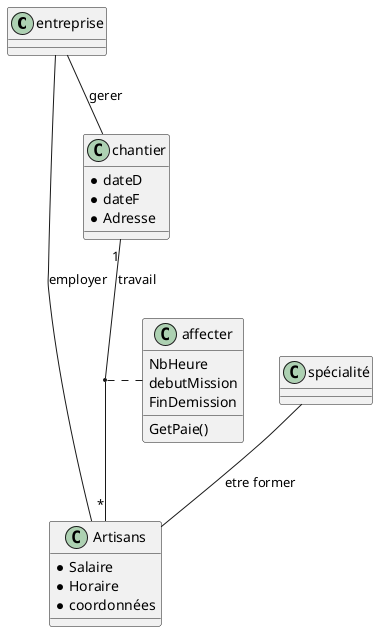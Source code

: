 ---
title: Exercice 1 : Diagramme des UC en plantUML ({{ date | date('dddd, MMMM Do') }})
---
En vous inspirant du code suivant (pour ne pas démarrer à vide), réalisez un diagramme des UC correspondant au sujet.
```plantuml
@startuml td3 

class entreprise{
    



}



class Artisans {
    *Salaire
    *Horaire
    *coordonnées


}




class spécialité

class chantier{
    *dateD
    *dateF
    *Adresse
}

class affecter{

NbHeure
debutMission
FinDemission
GetPaie()


}


chantier "1"--"*" Artisans : travail
entreprise -- chantier : gerer
entreprise -- Artisans : employer
spécialité -- Artisans : etre former
(Artisans,chantier). affecter



@enduml

```